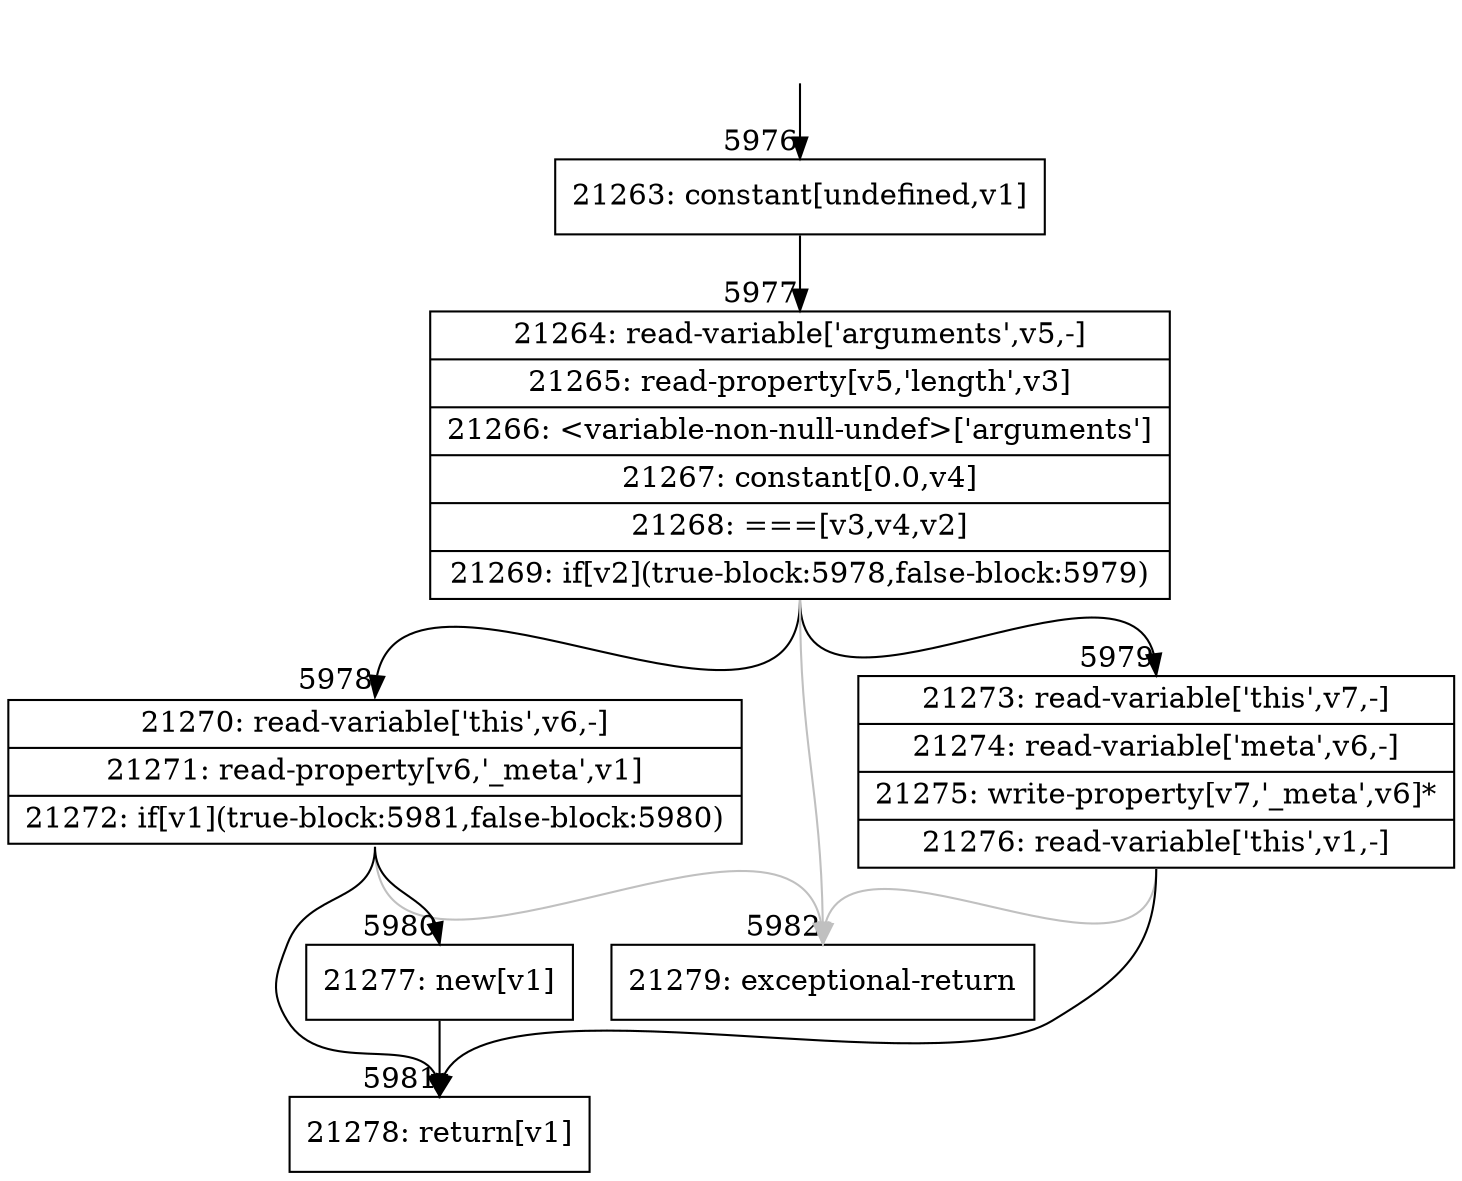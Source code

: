 digraph {
rankdir="TD"
BB_entry481[shape=none,label=""];
BB_entry481 -> BB5976 [tailport=s, headport=n, headlabel="    5976"]
BB5976 [shape=record label="{21263: constant[undefined,v1]}" ] 
BB5976 -> BB5977 [tailport=s, headport=n, headlabel="      5977"]
BB5977 [shape=record label="{21264: read-variable['arguments',v5,-]|21265: read-property[v5,'length',v3]|21266: \<variable-non-null-undef\>['arguments']|21267: constant[0.0,v4]|21268: ===[v3,v4,v2]|21269: if[v2](true-block:5978,false-block:5979)}" ] 
BB5977 -> BB5978 [tailport=s, headport=n, headlabel="      5978"]
BB5977 -> BB5979 [tailport=s, headport=n, headlabel="      5979"]
BB5977 -> BB5982 [tailport=s, headport=n, color=gray, headlabel="      5982"]
BB5978 [shape=record label="{21270: read-variable['this',v6,-]|21271: read-property[v6,'_meta',v1]|21272: if[v1](true-block:5981,false-block:5980)}" ] 
BB5978 -> BB5981 [tailport=s, headport=n, headlabel="      5981"]
BB5978 -> BB5980 [tailport=s, headport=n, headlabel="      5980"]
BB5978 -> BB5982 [tailport=s, headport=n, color=gray]
BB5979 [shape=record label="{21273: read-variable['this',v7,-]|21274: read-variable['meta',v6,-]|21275: write-property[v7,'_meta',v6]*|21276: read-variable['this',v1,-]}" ] 
BB5979 -> BB5981 [tailport=s, headport=n]
BB5979 -> BB5982 [tailport=s, headport=n, color=gray]
BB5980 [shape=record label="{21277: new[v1]}" ] 
BB5980 -> BB5981 [tailport=s, headport=n]
BB5981 [shape=record label="{21278: return[v1]}" ] 
BB5982 [shape=record label="{21279: exceptional-return}" ] 
//#$~ 10857
}
